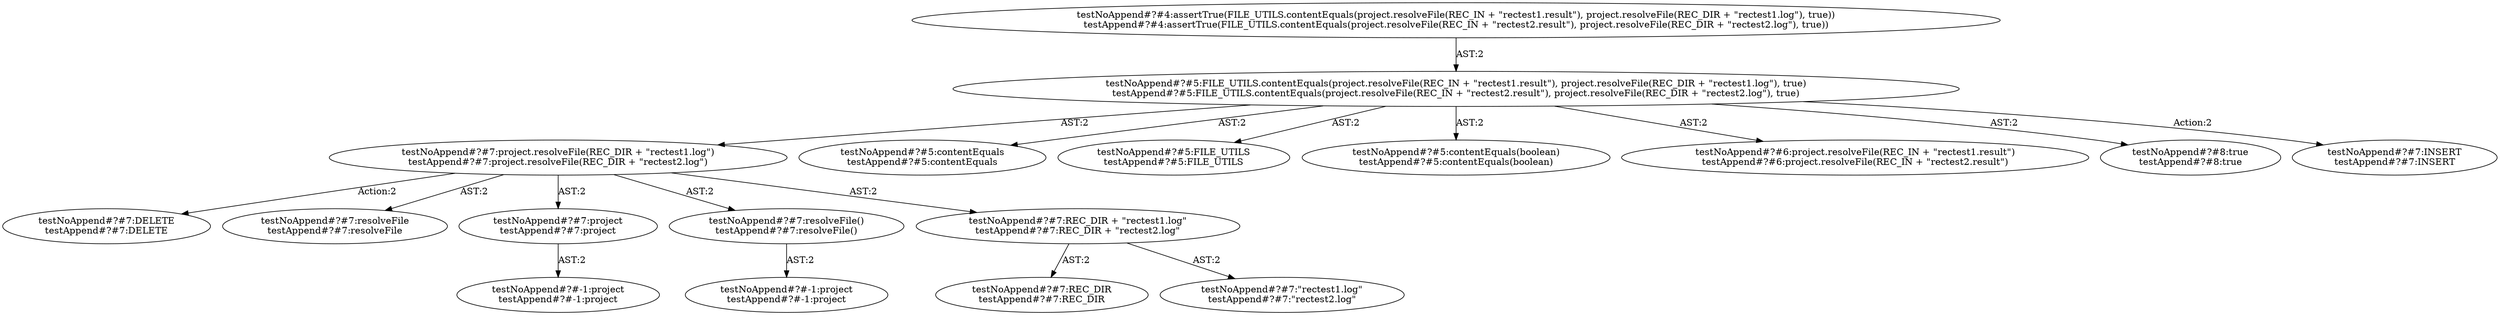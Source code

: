digraph "Pattern" {
0 [label="testNoAppend#?#7:DELETE
testAppend#?#7:DELETE" shape=ellipse]
1 [label="testNoAppend#?#7:project.resolveFile(REC_DIR + \"rectest1.log\")
testAppend#?#7:project.resolveFile(REC_DIR + \"rectest2.log\")" shape=ellipse]
2 [label="testNoAppend#?#5:FILE_UTILS.contentEquals(project.resolveFile(REC_IN + \"rectest1.result\"), project.resolveFile(REC_DIR + \"rectest1.log\"), true)
testAppend#?#5:FILE_UTILS.contentEquals(project.resolveFile(REC_IN + \"rectest2.result\"), project.resolveFile(REC_DIR + \"rectest2.log\"), true)" shape=ellipse]
3 [label="testNoAppend#?#4:assertTrue(FILE_UTILS.contentEquals(project.resolveFile(REC_IN + \"rectest1.result\"), project.resolveFile(REC_DIR + \"rectest1.log\"), true))
testAppend#?#4:assertTrue(FILE_UTILS.contentEquals(project.resolveFile(REC_IN + \"rectest2.result\"), project.resolveFile(REC_DIR + \"rectest2.log\"), true))" shape=ellipse]
4 [label="testNoAppend#?#5:contentEquals
testAppend#?#5:contentEquals" shape=ellipse]
5 [label="testNoAppend#?#5:FILE_UTILS
testAppend#?#5:FILE_UTILS" shape=ellipse]
6 [label="testNoAppend#?#5:contentEquals(boolean)
testAppend#?#5:contentEquals(boolean)" shape=ellipse]
7 [label="testNoAppend#?#6:project.resolveFile(REC_IN + \"rectest1.result\")
testAppend#?#6:project.resolveFile(REC_IN + \"rectest2.result\")" shape=ellipse]
8 [label="testNoAppend#?#8:true
testAppend#?#8:true" shape=ellipse]
9 [label="testNoAppend#?#7:INSERT
testAppend#?#7:INSERT" shape=ellipse]
10 [label="testNoAppend#?#7:resolveFile
testAppend#?#7:resolveFile" shape=ellipse]
11 [label="testNoAppend#?#7:project
testAppend#?#7:project" shape=ellipse]
12 [label="testNoAppend#?#-1:project
testAppend#?#-1:project" shape=ellipse]
13 [label="testNoAppend#?#7:resolveFile()
testAppend#?#7:resolveFile()" shape=ellipse]
14 [label="testNoAppend#?#-1:project
testAppend#?#-1:project" shape=ellipse]
15 [label="testNoAppend#?#7:REC_DIR + \"rectest1.log\"
testAppend#?#7:REC_DIR + \"rectest2.log\"" shape=ellipse]
16 [label="testNoAppend#?#7:REC_DIR
testAppend#?#7:REC_DIR" shape=ellipse]
17 [label="testNoAppend#?#7:\"rectest1.log\"
testAppend#?#7:\"rectest2.log\"" shape=ellipse]
1 -> 0 [label="Action:2"];
1 -> 10 [label="AST:2"];
1 -> 11 [label="AST:2"];
1 -> 13 [label="AST:2"];
1 -> 15 [label="AST:2"];
2 -> 1 [label="AST:2"];
2 -> 4 [label="AST:2"];
2 -> 5 [label="AST:2"];
2 -> 6 [label="AST:2"];
2 -> 7 [label="AST:2"];
2 -> 8 [label="AST:2"];
2 -> 9 [label="Action:2"];
3 -> 2 [label="AST:2"];
11 -> 12 [label="AST:2"];
13 -> 14 [label="AST:2"];
15 -> 16 [label="AST:2"];
15 -> 17 [label="AST:2"];
}